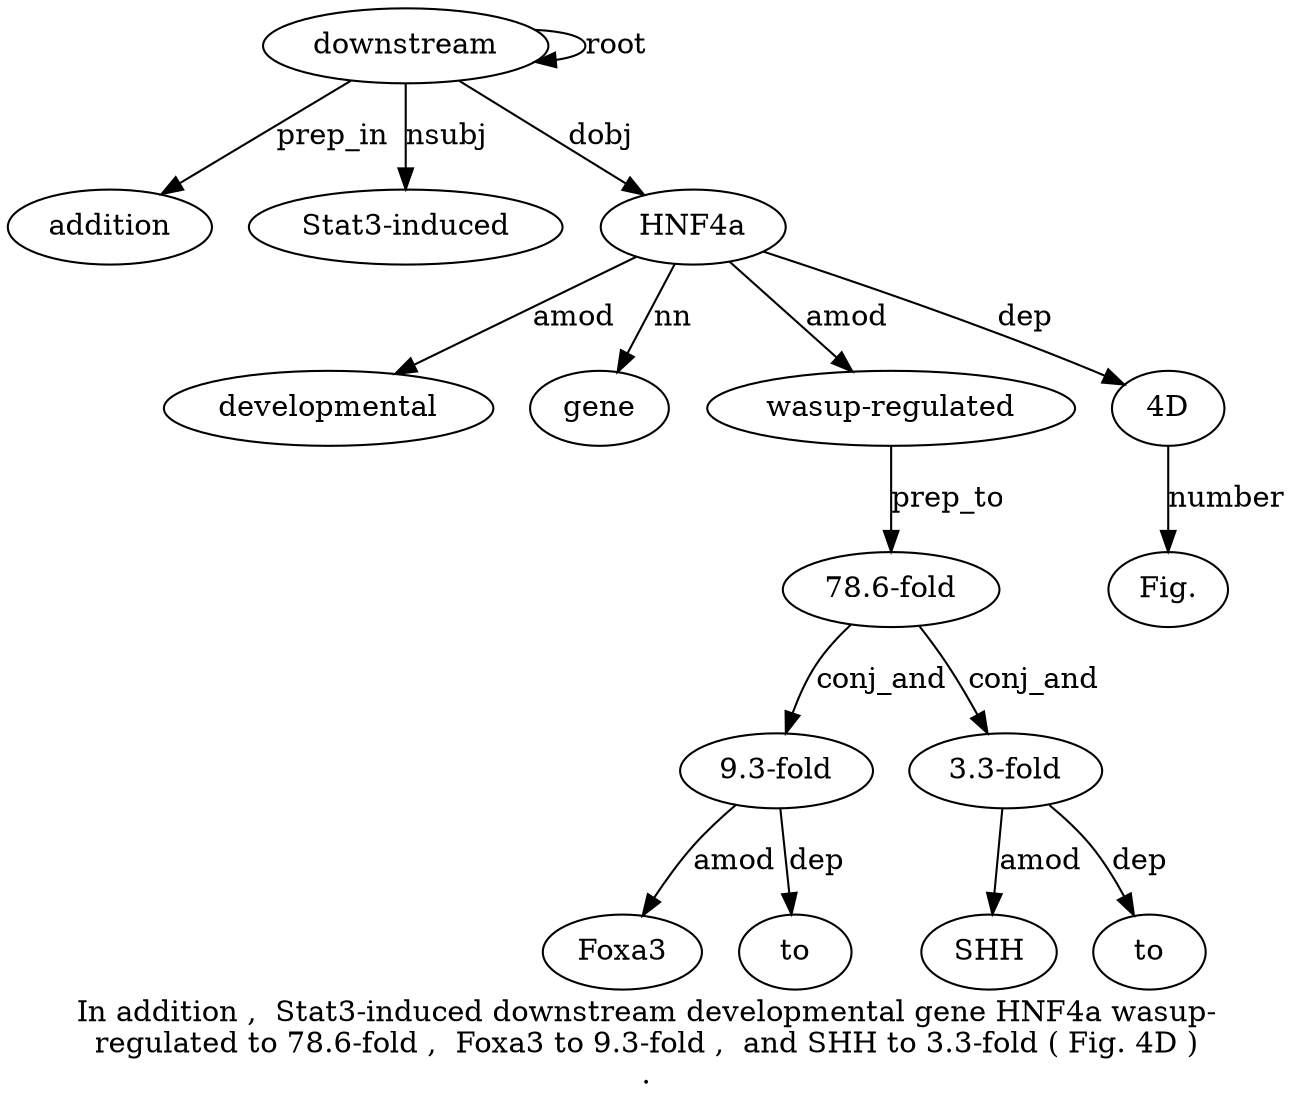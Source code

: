 digraph "In addition ,  Stat3-induced downstream developmental gene HNF4a wasup-regulated to 78.6-fold ,  Foxa3 to 9.3-fold ,  and SHH to 3.3-fold ( Fig. 4D ) ." {
label="In addition ,  Stat3-induced downstream developmental gene HNF4a wasup-
regulated to 78.6-fold ,  Foxa3 to 9.3-fold ,  and SHH to 3.3-fold ( Fig. 4D )
.";
downstream5 [style=filled, fillcolor=white, label=downstream];
addition2 [style=filled, fillcolor=white, label=addition];
downstream5 -> addition2  [label=prep_in];
"Stat3-induced4" [style=filled, fillcolor=white, label="Stat3-induced"];
downstream5 -> "Stat3-induced4"  [label=nsubj];
downstream5 -> downstream5  [label=root];
HNF4a8 [style=filled, fillcolor=white, label=HNF4a];
developmental6 [style=filled, fillcolor=white, label=developmental];
HNF4a8 -> developmental6  [label=amod];
gene7 [style=filled, fillcolor=white, label=gene];
HNF4a8 -> gene7  [label=nn];
downstream5 -> HNF4a8  [label=dobj];
"wasup-regulated9" [style=filled, fillcolor=white, label="wasup-regulated"];
HNF4a8 -> "wasup-regulated9"  [label=amod];
"78.6-fold11" [style=filled, fillcolor=white, label="78.6-fold"];
"wasup-regulated9" -> "78.6-fold11"  [label=prep_to];
"9.3-fold15" [style=filled, fillcolor=white, label="9.3-fold"];
Foxa31 [style=filled, fillcolor=white, label=Foxa3];
"9.3-fold15" -> Foxa31  [label=amod];
to14 [style=filled, fillcolor=white, label=to];
"9.3-fold15" -> to14  [label=dep];
"78.6-fold11" -> "9.3-fold15"  [label=conj_and];
"3.3-fold20" [style=filled, fillcolor=white, label="3.3-fold"];
SHH18 [style=filled, fillcolor=white, label=SHH];
"3.3-fold20" -> SHH18  [label=amod];
to19 [style=filled, fillcolor=white, label=to];
"3.3-fold20" -> to19  [label=dep];
"78.6-fold11" -> "3.3-fold20"  [label=conj_and];
"4D23" [style=filled, fillcolor=white, label="4D"];
"Fig.22" [style=filled, fillcolor=white, label="Fig."];
"4D23" -> "Fig.22"  [label=number];
HNF4a8 -> "4D23"  [label=dep];
}

